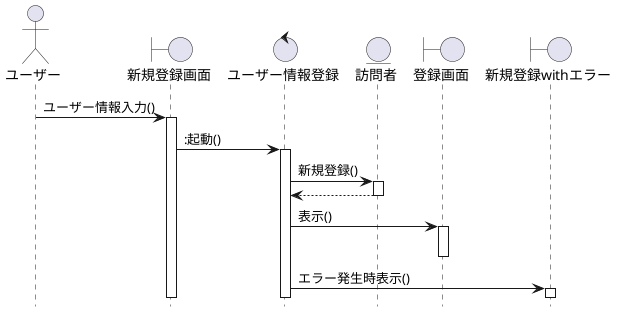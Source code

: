 @startuml
hide footbox
actor ユーザー as user
boundary 新規登録画面 as sub
control ユーザー情報登録 as sub_user
entity 訪問者 as visitor
boundary 登録画面 as disp_sub
boundary 新規登録withエラー as error_sub

user -> sub :ユーザー情報入力()
activate sub 

sub -> sub_user::起動()
activate sub_user

sub_user -> visitor:新規登録()
activate visitor
visitor --> sub_user
deactivate visitor

sub_user -> disp_sub:表示()
activate disp_sub
deactivate disp_sub
sub_user -> error_sub:エラー発生時表示()
activate error_sub


@enduml